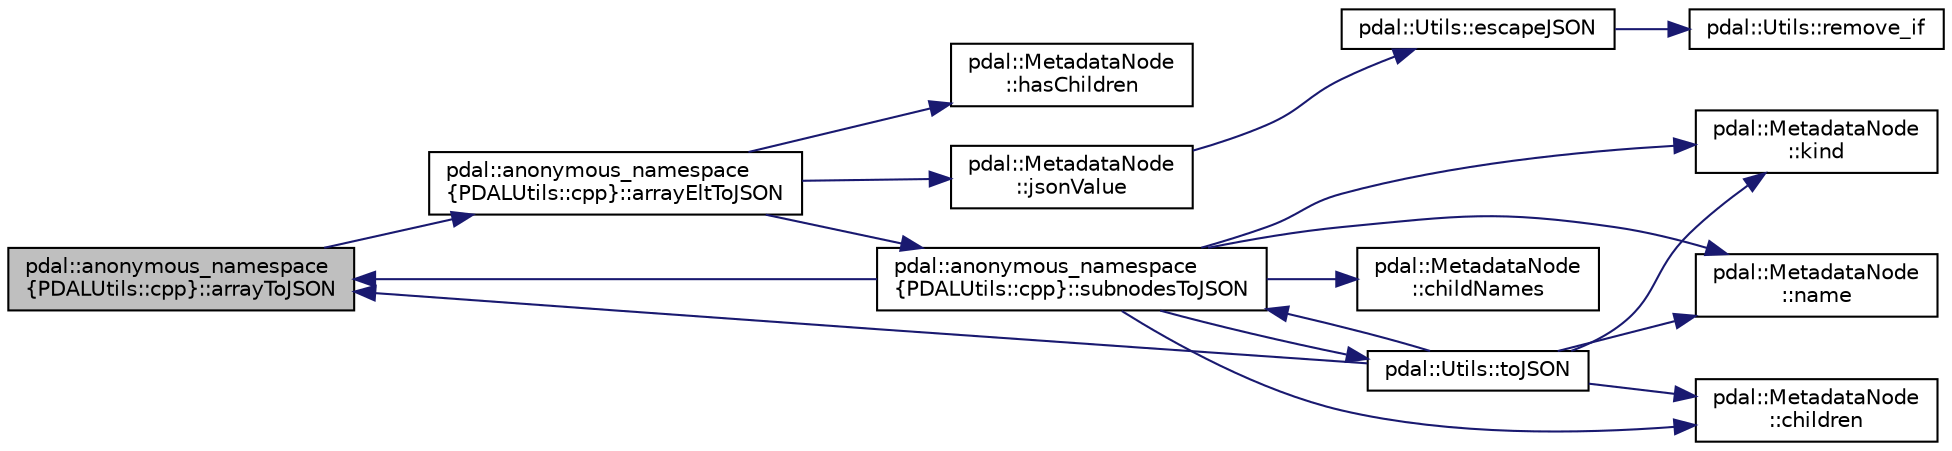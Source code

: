 digraph "pdal::anonymous_namespace{PDALUtils::cpp}::arrayToJSON"
{
  edge [fontname="Helvetica",fontsize="10",labelfontname="Helvetica",labelfontsize="10"];
  node [fontname="Helvetica",fontsize="10",shape=record];
  rankdir="LR";
  Node1 [label="pdal::anonymous_namespace\l\{PDALUtils::cpp\}::arrayToJSON",height=0.2,width=0.4,color="black", fillcolor="grey75", style="filled", fontcolor="black"];
  Node1 -> Node2 [color="midnightblue",fontsize="10",style="solid",fontname="Helvetica"];
  Node2 [label="pdal::anonymous_namespace\l\{PDALUtils::cpp\}::arrayEltToJSON",height=0.2,width=0.4,color="black", fillcolor="white", style="filled",URL="$namespacepdal_1_1anonymous__namespace_02PDALUtils_8cpp_03.html#ac00099447614a63b2acd68d05ee3a5c1"];
  Node2 -> Node3 [color="midnightblue",fontsize="10",style="solid",fontname="Helvetica"];
  Node3 [label="pdal::MetadataNode\l::hasChildren",height=0.2,width=0.4,color="black", fillcolor="white", style="filled",URL="$classpdal_1_1MetadataNode.html#ada667c2ca1eab9957ae5c7a98fea5d02"];
  Node2 -> Node4 [color="midnightblue",fontsize="10",style="solid",fontname="Helvetica"];
  Node4 [label="pdal::MetadataNode\l::jsonValue",height=0.2,width=0.4,color="black", fillcolor="white", style="filled",URL="$classpdal_1_1MetadataNode.html#ac936d257e7eaa30e130ad9de526b2087"];
  Node4 -> Node5 [color="midnightblue",fontsize="10",style="solid",fontname="Helvetica"];
  Node5 [label="pdal::Utils::escapeJSON",height=0.2,width=0.4,color="black", fillcolor="white", style="filled",URL="$namespacepdal_1_1Utils.html#aabcd6b5abf9f2cd30b485fc100656663"];
  Node5 -> Node6 [color="midnightblue",fontsize="10",style="solid",fontname="Helvetica"];
  Node6 [label="pdal::Utils::remove_if",height=0.2,width=0.4,color="black", fillcolor="white", style="filled",URL="$namespacepdal_1_1Utils.html#ac6b599972dcd3fe440ef5c476961081a"];
  Node2 -> Node7 [color="midnightblue",fontsize="10",style="solid",fontname="Helvetica"];
  Node7 [label="pdal::anonymous_namespace\l\{PDALUtils::cpp\}::subnodesToJSON",height=0.2,width=0.4,color="black", fillcolor="white", style="filled",URL="$namespacepdal_1_1anonymous__namespace_02PDALUtils_8cpp_03.html#a9836ab34bb1a9ec78acdf0da8134082d"];
  Node7 -> Node8 [color="midnightblue",fontsize="10",style="solid",fontname="Helvetica"];
  Node8 [label="pdal::MetadataNode\l::childNames",height=0.2,width=0.4,color="black", fillcolor="white", style="filled",URL="$classpdal_1_1MetadataNode.html#ae9794860b91201dce86f162799d902b1"];
  Node7 -> Node9 [color="midnightblue",fontsize="10",style="solid",fontname="Helvetica"];
  Node9 [label="pdal::MetadataNode\l::children",height=0.2,width=0.4,color="black", fillcolor="white", style="filled",URL="$classpdal_1_1MetadataNode.html#ab86b0ccbf27f9eee29cbb5252e9431b7"];
  Node7 -> Node10 [color="midnightblue",fontsize="10",style="solid",fontname="Helvetica"];
  Node10 [label="pdal::MetadataNode\l::kind",height=0.2,width=0.4,color="black", fillcolor="white", style="filled",URL="$classpdal_1_1MetadataNode.html#a66863365a08eb3ee538ebeb4ce788a39"];
  Node7 -> Node11 [color="midnightblue",fontsize="10",style="solid",fontname="Helvetica"];
  Node11 [label="pdal::MetadataNode\l::name",height=0.2,width=0.4,color="black", fillcolor="white", style="filled",URL="$classpdal_1_1MetadataNode.html#a645aadd856fb1a4ae4a12247fda3e618"];
  Node7 -> Node1 [color="midnightblue",fontsize="10",style="solid",fontname="Helvetica"];
  Node7 -> Node12 [color="midnightblue",fontsize="10",style="solid",fontname="Helvetica"];
  Node12 [label="pdal::Utils::toJSON",height=0.2,width=0.4,color="black", fillcolor="white", style="filled",URL="$namespacepdal_1_1Utils.html#a90c7b124d5407ee4d7120e4c42b40b02"];
  Node12 -> Node11 [color="midnightblue",fontsize="10",style="solid",fontname="Helvetica"];
  Node12 -> Node7 [color="midnightblue",fontsize="10",style="solid",fontname="Helvetica"];
  Node12 -> Node10 [color="midnightblue",fontsize="10",style="solid",fontname="Helvetica"];
  Node12 -> Node1 [color="midnightblue",fontsize="10",style="solid",fontname="Helvetica"];
  Node12 -> Node9 [color="midnightblue",fontsize="10",style="solid",fontname="Helvetica"];
}
